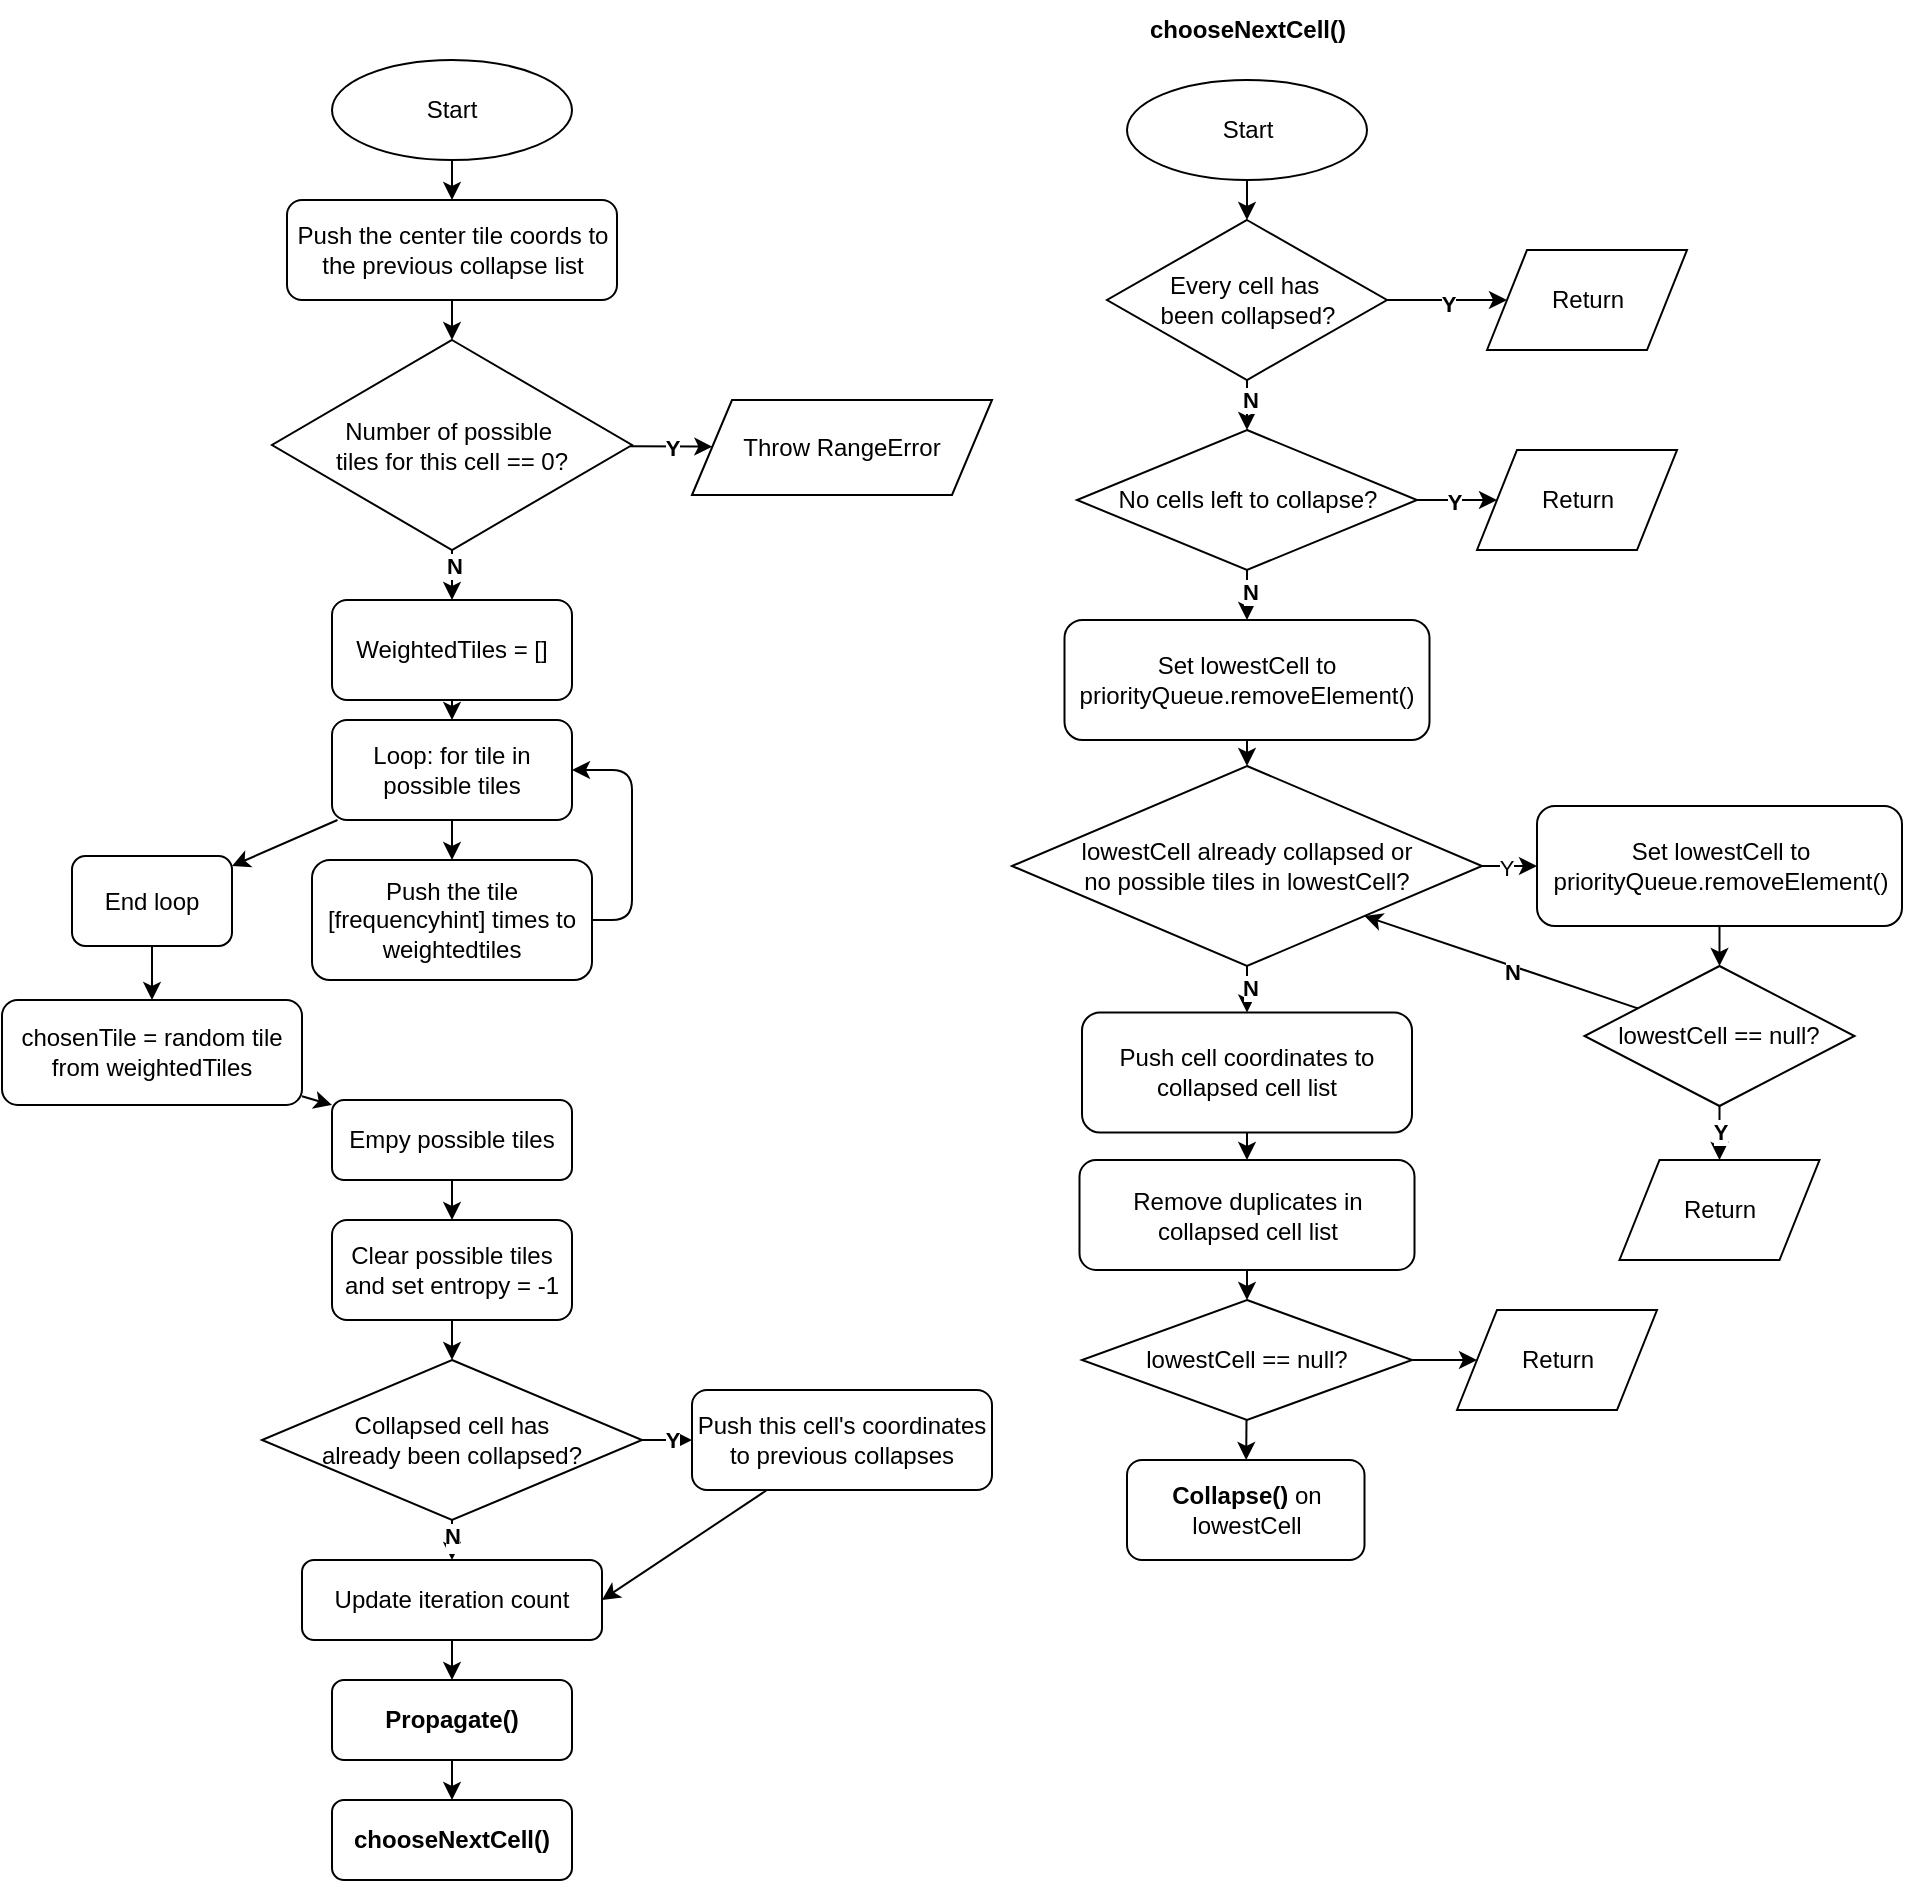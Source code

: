<mxfile>
    <diagram id="nZA6tDFnhSIkDl1C1aaw" name="Page-1">
        <mxGraphModel dx="1564" dy="816" grid="1" gridSize="10" guides="1" tooltips="1" connect="1" arrows="1" fold="1" page="1" pageScale="1" pageWidth="850" pageHeight="1100" math="0" shadow="0">
            <root>
                <mxCell id="0"/>
                <mxCell id="1" parent="0"/>
                <mxCell id="4" value="" style="edgeStyle=none;html=1;" edge="1" parent="1" source="2" target="3">
                    <mxGeometry relative="1" as="geometry"/>
                </mxCell>
                <mxCell id="2" value="Start" style="ellipse;whiteSpace=wrap;html=1;" vertex="1" parent="1">
                    <mxGeometry x="340" y="130" width="120" height="50" as="geometry"/>
                </mxCell>
                <mxCell id="11" value="" style="edgeStyle=none;html=1;" edge="1" parent="1" source="3" target="10">
                    <mxGeometry relative="1" as="geometry"/>
                </mxCell>
                <mxCell id="3" value="Push the center tile coords to the previous collapse list" style="rounded=1;whiteSpace=wrap;html=1;" vertex="1" parent="1">
                    <mxGeometry x="317.5" y="200" width="165" height="50" as="geometry"/>
                </mxCell>
                <mxCell id="13" value="" style="edgeStyle=none;html=1;" edge="1" parent="1" source="10" target="12">
                    <mxGeometry relative="1" as="geometry"/>
                </mxCell>
                <mxCell id="15" value="&lt;b&gt;Y&lt;/b&gt;" style="edgeLabel;html=1;align=center;verticalAlign=middle;resizable=0;points=[];" vertex="1" connectable="0" parent="13">
                    <mxGeometry x="-0.008" y="-1" relative="1" as="geometry">
                        <mxPoint as="offset"/>
                    </mxGeometry>
                </mxCell>
                <mxCell id="17" value="" style="edgeStyle=none;html=1;" edge="1" parent="1" source="10" target="16">
                    <mxGeometry relative="1" as="geometry"/>
                </mxCell>
                <mxCell id="56" value="N" style="edgeLabel;html=1;align=center;verticalAlign=middle;resizable=0;points=[];fontStyle=1" vertex="1" connectable="0" parent="17">
                    <mxGeometry x="-0.349" y="1" relative="1" as="geometry">
                        <mxPoint as="offset"/>
                    </mxGeometry>
                </mxCell>
                <mxCell id="10" value="Number of possible&amp;nbsp;&lt;div&gt;tiles for this&amp;nbsp;&lt;span style=&quot;background-color: transparent;&quot;&gt;cell == 0?&lt;/span&gt;&lt;/div&gt;" style="rhombus;whiteSpace=wrap;html=1;rounded=0;" vertex="1" parent="1">
                    <mxGeometry x="310" y="270" width="180" height="105" as="geometry"/>
                </mxCell>
                <mxCell id="12" value="Throw RangeError" style="shape=parallelogram;perimeter=parallelogramPerimeter;whiteSpace=wrap;html=1;fixedSize=1;rounded=0;" vertex="1" parent="1">
                    <mxGeometry x="520" y="300" width="150" height="47.5" as="geometry"/>
                </mxCell>
                <mxCell id="21" value="" style="edgeStyle=none;html=1;" edge="1" parent="1" source="16" target="20">
                    <mxGeometry relative="1" as="geometry"/>
                </mxCell>
                <mxCell id="16" value="WeightedTiles = []" style="whiteSpace=wrap;html=1;rounded=1;" vertex="1" parent="1">
                    <mxGeometry x="340" y="400" width="120" height="50" as="geometry"/>
                </mxCell>
                <mxCell id="23" value="" style="edgeStyle=none;html=1;" edge="1" parent="1" source="20" target="22">
                    <mxGeometry relative="1" as="geometry"/>
                </mxCell>
                <mxCell id="27" value="" style="edgeStyle=none;html=1;" edge="1" parent="1" source="20" target="26">
                    <mxGeometry relative="1" as="geometry"/>
                </mxCell>
                <mxCell id="20" value="Loop: for tile in possible tiles" style="whiteSpace=wrap;html=1;rounded=1;" vertex="1" parent="1">
                    <mxGeometry x="340" y="460" width="120" height="50" as="geometry"/>
                </mxCell>
                <mxCell id="24" style="edgeStyle=orthogonalEdgeStyle;html=1;entryX=1;entryY=0.5;entryDx=0;entryDy=0;exitX=1;exitY=0.5;exitDx=0;exitDy=0;" edge="1" parent="1" source="22" target="20">
                    <mxGeometry relative="1" as="geometry">
                        <Array as="points">
                            <mxPoint x="490" y="560"/>
                            <mxPoint x="490" y="485"/>
                        </Array>
                    </mxGeometry>
                </mxCell>
                <mxCell id="22" value="Push the tile [frequencyhint] times to weightedtiles" style="whiteSpace=wrap;html=1;rounded=1;" vertex="1" parent="1">
                    <mxGeometry x="330" y="530" width="140" height="60" as="geometry"/>
                </mxCell>
                <mxCell id="29" value="" style="edgeStyle=none;html=1;" edge="1" parent="1" source="26" target="28">
                    <mxGeometry relative="1" as="geometry"/>
                </mxCell>
                <mxCell id="26" value="End loop" style="whiteSpace=wrap;html=1;rounded=1;" vertex="1" parent="1">
                    <mxGeometry x="210" y="528" width="80" height="45" as="geometry"/>
                </mxCell>
                <mxCell id="31" value="" style="edgeStyle=none;html=1;" edge="1" parent="1" source="28" target="30">
                    <mxGeometry relative="1" as="geometry"/>
                </mxCell>
                <mxCell id="28" value="chosenTile = random tile from weightedTiles" style="whiteSpace=wrap;html=1;rounded=1;" vertex="1" parent="1">
                    <mxGeometry x="175" y="600" width="150" height="52.5" as="geometry"/>
                </mxCell>
                <mxCell id="35" value="" style="edgeStyle=none;html=1;" edge="1" parent="1" source="30" target="34">
                    <mxGeometry relative="1" as="geometry"/>
                </mxCell>
                <mxCell id="30" value="Empy possible tiles" style="whiteSpace=wrap;html=1;rounded=1;" vertex="1" parent="1">
                    <mxGeometry x="340" y="650" width="120" height="40" as="geometry"/>
                </mxCell>
                <mxCell id="39" value="" style="edgeStyle=none;html=1;" edge="1" parent="1" source="34" target="38">
                    <mxGeometry relative="1" as="geometry"/>
                </mxCell>
                <mxCell id="34" value="Clear possible tiles and set entropy = -1" style="whiteSpace=wrap;html=1;rounded=1;" vertex="1" parent="1">
                    <mxGeometry x="340" y="710" width="120" height="50" as="geometry"/>
                </mxCell>
                <mxCell id="41" value="Y" style="edgeStyle=none;html=1;fontStyle=1" edge="1" parent="1" source="38" target="40">
                    <mxGeometry x="0.2" relative="1" as="geometry">
                        <mxPoint as="offset"/>
                    </mxGeometry>
                </mxCell>
                <mxCell id="43" value="Y" style="edgeStyle=none;html=1;" edge="1" parent="1" source="38" target="42">
                    <mxGeometry relative="1" as="geometry"/>
                </mxCell>
                <mxCell id="57" value="N" style="edgeLabel;html=1;align=center;verticalAlign=middle;resizable=0;points=[];fontStyle=1" vertex="1" connectable="0" parent="43">
                    <mxGeometry x="-0.229" relative="1" as="geometry">
                        <mxPoint as="offset"/>
                    </mxGeometry>
                </mxCell>
                <mxCell id="38" value="Collapsed cell has&lt;div&gt;already been collapsed?&lt;/div&gt;" style="rhombus;whiteSpace=wrap;html=1;rounded=0;" vertex="1" parent="1">
                    <mxGeometry x="305" y="780" width="190" height="80" as="geometry"/>
                </mxCell>
                <mxCell id="58" style="edgeStyle=none;html=1;entryX=1;entryY=0.5;entryDx=0;entryDy=0;" edge="1" parent="1" source="40" target="42">
                    <mxGeometry relative="1" as="geometry"/>
                </mxCell>
                <mxCell id="40" value="Push this cell&#39;s coordinates to previous collapses" style="whiteSpace=wrap;html=1;rounded=1;" vertex="1" parent="1">
                    <mxGeometry x="520" y="795" width="150" height="50" as="geometry"/>
                </mxCell>
                <mxCell id="45" value="" style="edgeStyle=none;html=1;" edge="1" parent="1" source="42" target="44">
                    <mxGeometry relative="1" as="geometry"/>
                </mxCell>
                <mxCell id="42" value="Update iteration count" style="whiteSpace=wrap;html=1;rounded=1;" vertex="1" parent="1">
                    <mxGeometry x="325" y="880" width="150" height="40" as="geometry"/>
                </mxCell>
                <mxCell id="87" value="" style="edgeStyle=none;html=1;" edge="1" parent="1" source="44" target="86">
                    <mxGeometry relative="1" as="geometry"/>
                </mxCell>
                <mxCell id="44" value="&lt;b&gt;Propagate()&lt;/b&gt;" style="whiteSpace=wrap;html=1;rounded=1;" vertex="1" parent="1">
                    <mxGeometry x="340" y="940" width="120" height="40" as="geometry"/>
                </mxCell>
                <mxCell id="74" value="" style="edgeStyle=none;html=1;" edge="1" parent="1" source="78" target="81">
                    <mxGeometry relative="1" as="geometry"/>
                </mxCell>
                <mxCell id="75" value="N" style="edgeLabel;html=1;align=center;verticalAlign=middle;resizable=0;points=[];fontStyle=1" vertex="1" connectable="0" parent="74">
                    <mxGeometry x="-0.229" y="1" relative="1" as="geometry">
                        <mxPoint as="offset"/>
                    </mxGeometry>
                </mxCell>
                <mxCell id="76" value="" style="edgeStyle=none;html=1;" edge="1" parent="1" source="78" target="82">
                    <mxGeometry relative="1" as="geometry"/>
                </mxCell>
                <mxCell id="77" value="&lt;b&gt;Y&lt;/b&gt;" style="edgeLabel;html=1;align=center;verticalAlign=middle;resizable=0;points=[];" vertex="1" connectable="0" parent="76">
                    <mxGeometry y="-2" relative="1" as="geometry">
                        <mxPoint as="offset"/>
                    </mxGeometry>
                </mxCell>
                <mxCell id="78" value="Every cell has&amp;nbsp;&lt;div&gt;been collapsed?&lt;/div&gt;" style="rhombus;whiteSpace=wrap;html=1;rounded=0;" vertex="1" parent="1">
                    <mxGeometry x="727.5" y="210" width="140" height="80" as="geometry"/>
                </mxCell>
                <mxCell id="79" value="" style="edgeStyle=none;html=1;" edge="1" parent="1" source="81" target="83">
                    <mxGeometry relative="1" as="geometry"/>
                </mxCell>
                <mxCell id="80" value="&lt;b&gt;Y&lt;/b&gt;" style="edgeLabel;html=1;align=center;verticalAlign=middle;resizable=0;points=[];" vertex="1" connectable="0" parent="79">
                    <mxGeometry x="-0.078" y="-1" relative="1" as="geometry">
                        <mxPoint as="offset"/>
                    </mxGeometry>
                </mxCell>
                <mxCell id="90" value="" style="edgeStyle=none;html=1;" edge="1" parent="1" source="81" target="89">
                    <mxGeometry relative="1" as="geometry"/>
                </mxCell>
                <mxCell id="114" value="&lt;b&gt;N&lt;/b&gt;" style="edgeLabel;html=1;align=center;verticalAlign=middle;resizable=0;points=[];" vertex="1" connectable="0" parent="90">
                    <mxGeometry x="-0.123" y="1" relative="1" as="geometry">
                        <mxPoint as="offset"/>
                    </mxGeometry>
                </mxCell>
                <mxCell id="81" value="No cells left to collapse?" style="rhombus;whiteSpace=wrap;html=1;rounded=0;" vertex="1" parent="1">
                    <mxGeometry x="712.5" y="315" width="170" height="70" as="geometry"/>
                </mxCell>
                <mxCell id="82" value="Return" style="shape=parallelogram;perimeter=parallelogramPerimeter;whiteSpace=wrap;html=1;fixedSize=1;rounded=0;" vertex="1" parent="1">
                    <mxGeometry x="917.5" y="225" width="100" height="50" as="geometry"/>
                </mxCell>
                <mxCell id="83" value="Return" style="shape=parallelogram;perimeter=parallelogramPerimeter;whiteSpace=wrap;html=1;fixedSize=1;rounded=0;" vertex="1" parent="1">
                    <mxGeometry x="912.5" y="325" width="100" height="50" as="geometry"/>
                </mxCell>
                <mxCell id="85" value="" style="edgeStyle=none;html=1;" edge="1" parent="1" source="84" target="78">
                    <mxGeometry relative="1" as="geometry"/>
                </mxCell>
                <mxCell id="84" value="Start" style="ellipse;whiteSpace=wrap;html=1;" vertex="1" parent="1">
                    <mxGeometry x="737.5" y="140" width="120" height="50" as="geometry"/>
                </mxCell>
                <mxCell id="86" value="&lt;b&gt;chooseNextCell()&lt;/b&gt;" style="whiteSpace=wrap;html=1;rounded=1;" vertex="1" parent="1">
                    <mxGeometry x="340" y="1000" width="120" height="40" as="geometry"/>
                </mxCell>
                <mxCell id="88" value="chooseNextCell()" style="text;html=1;align=center;verticalAlign=middle;whiteSpace=wrap;rounded=0;fontStyle=1" vertex="1" parent="1">
                    <mxGeometry x="767.5" y="100" width="60" height="30" as="geometry"/>
                </mxCell>
                <mxCell id="94" value="" style="edgeStyle=none;html=1;" edge="1" parent="1" source="89">
                    <mxGeometry relative="1" as="geometry">
                        <mxPoint x="797.5" y="483" as="targetPoint"/>
                    </mxGeometry>
                </mxCell>
                <mxCell id="89" value="Set lowestCell to priorityQueue.removeElement()" style="whiteSpace=wrap;html=1;rounded=1;" vertex="1" parent="1">
                    <mxGeometry x="706.25" y="410" width="182.5" height="60" as="geometry"/>
                </mxCell>
                <mxCell id="111" value="" style="edgeStyle=none;html=1;" edge="1" parent="1" target="110">
                    <mxGeometry relative="1" as="geometry">
                        <mxPoint x="797.5" y="583" as="sourcePoint"/>
                    </mxGeometry>
                </mxCell>
                <mxCell id="112" value="&lt;b&gt;N&lt;/b&gt;" style="edgeLabel;html=1;align=center;verticalAlign=middle;resizable=0;points=[];" vertex="1" connectable="0" parent="111">
                    <mxGeometry x="-0.098" y="1" relative="1" as="geometry">
                        <mxPoint as="offset"/>
                    </mxGeometry>
                </mxCell>
                <mxCell id="126" value="" style="edgeStyle=none;html=1;" edge="1" parent="1" source="93" target="97">
                    <mxGeometry relative="1" as="geometry"/>
                </mxCell>
                <mxCell id="127" value="Y" style="edgeLabel;html=1;align=center;verticalAlign=middle;resizable=0;points=[];" vertex="1" connectable="0" parent="126">
                    <mxGeometry x="-0.154" y="-1" relative="1" as="geometry">
                        <mxPoint as="offset"/>
                    </mxGeometry>
                </mxCell>
                <mxCell id="93" value="lowestCell already collapsed or&lt;div&gt;no possible tiles in lowestCell?&lt;/div&gt;" style="rhombus;whiteSpace=wrap;html=1;rounded=0;" vertex="1" parent="1">
                    <mxGeometry x="680" y="483" width="235" height="100" as="geometry"/>
                </mxCell>
                <mxCell id="100" value="" style="edgeStyle=none;html=1;" edge="1" parent="1" source="97" target="99">
                    <mxGeometry relative="1" as="geometry"/>
                </mxCell>
                <mxCell id="97" value="Set lowestCell to priorityQueue.removeElement()" style="whiteSpace=wrap;html=1;rounded=1;" vertex="1" parent="1">
                    <mxGeometry x="942.5" y="503" width="182.5" height="60" as="geometry"/>
                </mxCell>
                <mxCell id="105" value="" style="edgeStyle=none;html=1;" edge="1" parent="1" source="99" target="103">
                    <mxGeometry relative="1" as="geometry"/>
                </mxCell>
                <mxCell id="106" value="&lt;b&gt;Y&lt;/b&gt;" style="edgeLabel;html=1;align=center;verticalAlign=middle;resizable=0;points=[];" vertex="1" connectable="0" parent="105">
                    <mxGeometry x="-0.058" relative="1" as="geometry">
                        <mxPoint as="offset"/>
                    </mxGeometry>
                </mxCell>
                <mxCell id="109" style="edgeStyle=none;html=1;entryX=1;entryY=1;entryDx=0;entryDy=0;" edge="1" parent="1" source="99">
                    <mxGeometry relative="1" as="geometry">
                        <mxPoint x="856.25" y="558" as="targetPoint"/>
                    </mxGeometry>
                </mxCell>
                <mxCell id="113" value="&lt;b&gt;N&lt;/b&gt;" style="edgeLabel;html=1;align=center;verticalAlign=middle;resizable=0;points=[];" vertex="1" connectable="0" parent="109">
                    <mxGeometry x="-0.087" y="3" relative="1" as="geometry">
                        <mxPoint as="offset"/>
                    </mxGeometry>
                </mxCell>
                <mxCell id="99" value="lowestCell == null?" style="rhombus;whiteSpace=wrap;html=1;rounded=0;" vertex="1" parent="1">
                    <mxGeometry x="966.25" y="583" width="135" height="70" as="geometry"/>
                </mxCell>
                <mxCell id="103" value="Return" style="shape=parallelogram;perimeter=parallelogramPerimeter;whiteSpace=wrap;html=1;fixedSize=1;rounded=0;" vertex="1" parent="1">
                    <mxGeometry x="983.75" y="680" width="100" height="50" as="geometry"/>
                </mxCell>
                <mxCell id="116" value="" style="edgeStyle=none;html=1;" edge="1" parent="1" source="110" target="115">
                    <mxGeometry relative="1" as="geometry"/>
                </mxCell>
                <mxCell id="110" value="Push cell coordinates to collapsed cell list" style="whiteSpace=wrap;html=1;rounded=1;" vertex="1" parent="1">
                    <mxGeometry x="715" y="606.25" width="165" height="60" as="geometry"/>
                </mxCell>
                <mxCell id="118" value="" style="edgeStyle=none;html=1;" edge="1" parent="1" source="115" target="117">
                    <mxGeometry relative="1" as="geometry"/>
                </mxCell>
                <mxCell id="115" value="Remove duplicates in collapsed cell list" style="whiteSpace=wrap;html=1;rounded=1;" vertex="1" parent="1">
                    <mxGeometry x="713.75" y="680" width="167.5" height="55" as="geometry"/>
                </mxCell>
                <mxCell id="120" value="" style="edgeStyle=none;html=1;" edge="1" parent="1" source="117" target="119">
                    <mxGeometry relative="1" as="geometry"/>
                </mxCell>
                <mxCell id="124" value="" style="edgeStyle=none;html=1;" edge="1" parent="1" source="117" target="123">
                    <mxGeometry relative="1" as="geometry"/>
                </mxCell>
                <mxCell id="117" value="lowestCell == null?" style="rhombus;whiteSpace=wrap;html=1;rounded=0;" vertex="1" parent="1">
                    <mxGeometry x="715" y="750" width="165" height="60" as="geometry"/>
                </mxCell>
                <mxCell id="119" value="Return" style="shape=parallelogram;perimeter=parallelogramPerimeter;whiteSpace=wrap;html=1;fixedSize=1;rounded=0;" vertex="1" parent="1">
                    <mxGeometry x="902.5" y="755" width="100" height="50" as="geometry"/>
                </mxCell>
                <mxCell id="123" value="&lt;b&gt;Collapse()&lt;/b&gt; on lowestCell" style="whiteSpace=wrap;html=1;rounded=1;" vertex="1" parent="1">
                    <mxGeometry x="737.5" y="830" width="118.75" height="50" as="geometry"/>
                </mxCell>
            </root>
        </mxGraphModel>
    </diagram>
</mxfile>